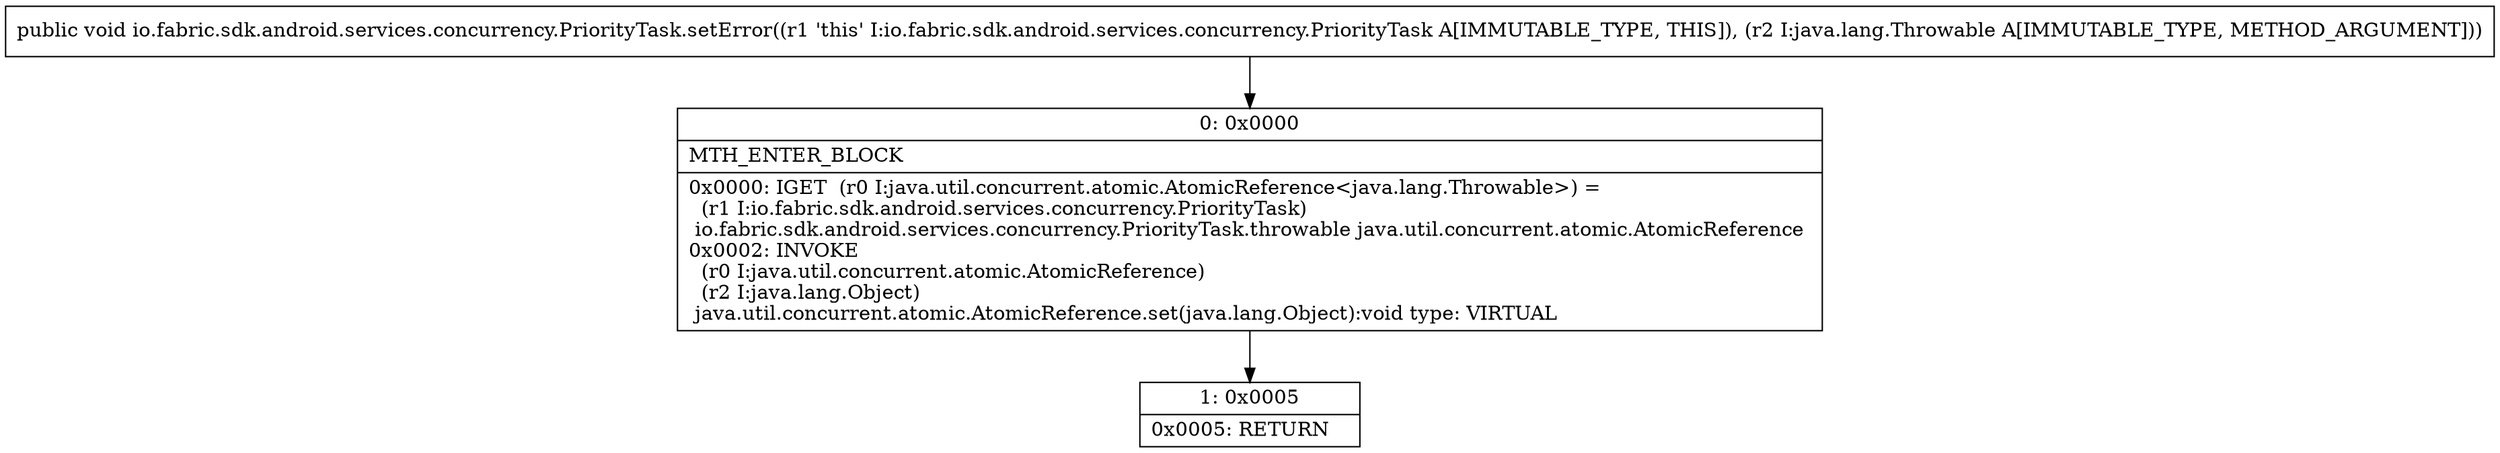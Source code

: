 digraph "CFG forio.fabric.sdk.android.services.concurrency.PriorityTask.setError(Ljava\/lang\/Throwable;)V" {
Node_0 [shape=record,label="{0\:\ 0x0000|MTH_ENTER_BLOCK\l|0x0000: IGET  (r0 I:java.util.concurrent.atomic.AtomicReference\<java.lang.Throwable\>) = \l  (r1 I:io.fabric.sdk.android.services.concurrency.PriorityTask)\l io.fabric.sdk.android.services.concurrency.PriorityTask.throwable java.util.concurrent.atomic.AtomicReference \l0x0002: INVOKE  \l  (r0 I:java.util.concurrent.atomic.AtomicReference)\l  (r2 I:java.lang.Object)\l java.util.concurrent.atomic.AtomicReference.set(java.lang.Object):void type: VIRTUAL \l}"];
Node_1 [shape=record,label="{1\:\ 0x0005|0x0005: RETURN   \l}"];
MethodNode[shape=record,label="{public void io.fabric.sdk.android.services.concurrency.PriorityTask.setError((r1 'this' I:io.fabric.sdk.android.services.concurrency.PriorityTask A[IMMUTABLE_TYPE, THIS]), (r2 I:java.lang.Throwable A[IMMUTABLE_TYPE, METHOD_ARGUMENT])) }"];
MethodNode -> Node_0;
Node_0 -> Node_1;
}

